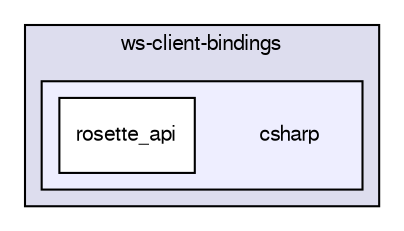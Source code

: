 digraph "C:/Dev/ws-client-bindings/csharp" {
  bgcolor=transparent;
  compound=true
  node [ fontsize="10", fontname="FreeSans"];
  edge [ labelfontsize="10", labelfontname="FreeSans"];
  subgraph clusterdir_69029574b4ba983391c34a2c54665b33 {
    graph [ bgcolor="#ddddee", pencolor="black", label="ws-client-bindings" fontname="FreeSans", fontsize="10", URL="dir_69029574b4ba983391c34a2c54665b33.html"]
  subgraph clusterdir_b672fda455621fe6d6b519d7cfec0937 {
    graph [ bgcolor="#eeeeff", pencolor="black", label="" URL="dir_b672fda455621fe6d6b519d7cfec0937.html"];
    dir_b672fda455621fe6d6b519d7cfec0937 [shape=plaintext label="csharp"];
    dir_9d3cf7ed07cc892ea91808c737cd4c13 [shape=box label="rosette_api" color="black" fillcolor="white" style="filled" URL="dir_9d3cf7ed07cc892ea91808c737cd4c13.html"];
  }
  }
}
